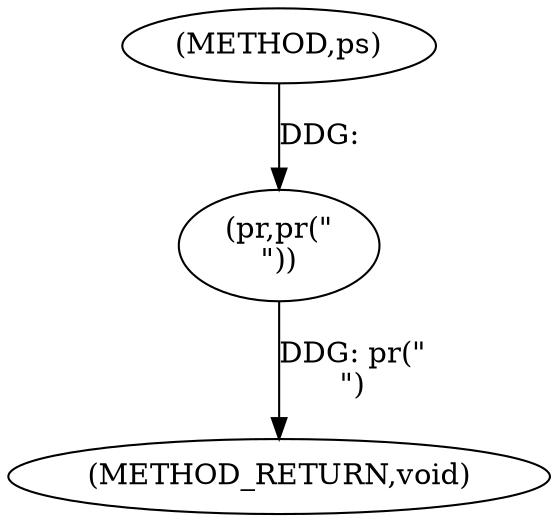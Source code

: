 digraph "ps" {  
"1000306" [label = "(METHOD,ps)" ]
"1000310" [label = "(METHOD_RETURN,void)" ]
"1000308" [label = "(pr,pr(\"\n\"))" ]
  "1000308" -> "1000310"  [ label = "DDG: pr(\"\n\")"] 
  "1000306" -> "1000308"  [ label = "DDG: "] 
}
